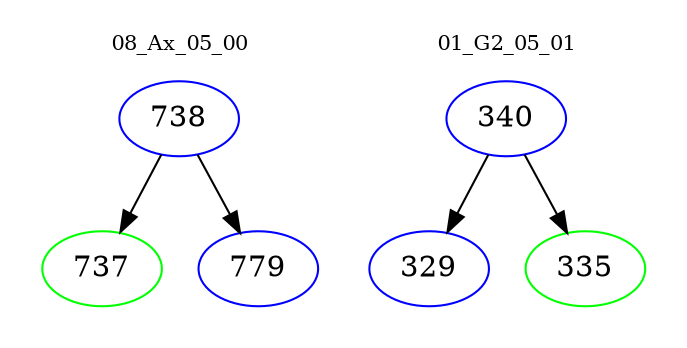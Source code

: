 digraph{
subgraph cluster_0 {
color = white
label = "08_Ax_05_00";
fontsize=10;
T0_738 [label="738", color="blue"]
T0_738 -> T0_737 [color="black"]
T0_737 [label="737", color="green"]
T0_738 -> T0_779 [color="black"]
T0_779 [label="779", color="blue"]
}
subgraph cluster_1 {
color = white
label = "01_G2_05_01";
fontsize=10;
T1_340 [label="340", color="blue"]
T1_340 -> T1_329 [color="black"]
T1_329 [label="329", color="blue"]
T1_340 -> T1_335 [color="black"]
T1_335 [label="335", color="green"]
}
}
